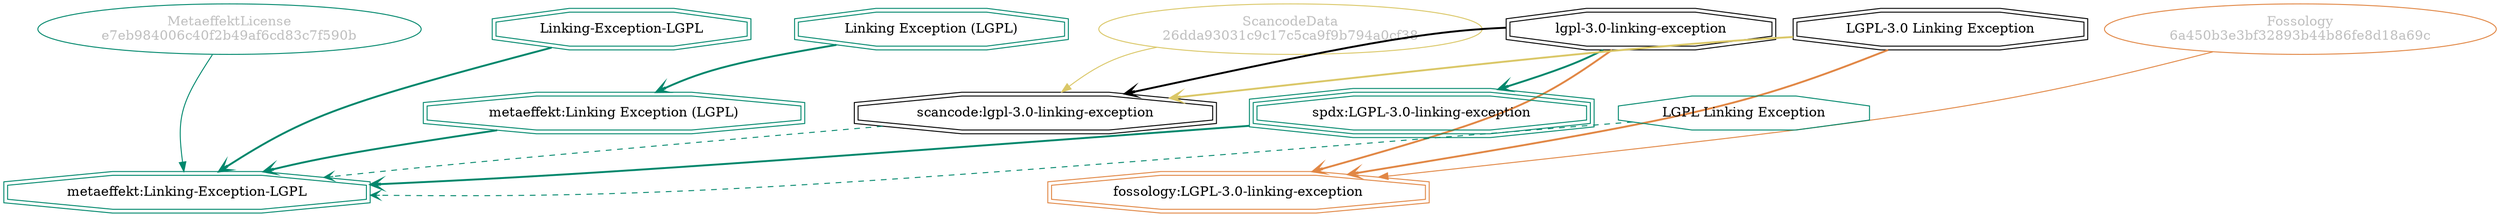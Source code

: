 strict digraph {
    node [shape=box];
    graph [splines=curved];
    18434 [label="ScancodeData\n26dda93031c9c17c5ca9f9b794a0cf38"
          ,fontcolor=gray
          ,color="#dac767"
          ,fillcolor="beige;1"
          ,shape=ellipse];
    18435 [label="scancode:lgpl-3.0-linking-exception"
          ,shape=doubleoctagon];
    18436 [label="lgpl-3.0-linking-exception"
          ,shape=doubleoctagon];
    18437 [label="LGPL-3.0 Linking Exception"
          ,shape=doubleoctagon];
    28195 [label="Fossology\n6a450b3e3bf32893b44b86fe8d18a69c"
          ,fontcolor=gray
          ,color="#e18745"
          ,fillcolor="beige;1"
          ,shape=ellipse];
    28196 [label="fossology:LGPL-3.0-linking-exception"
          ,color="#e18745"
          ,shape=doubleoctagon];
    44425 [label="MetaeffektLicense\ne7eb984006c40f2b49af6cd83c7f590b"
          ,fontcolor=gray
          ,color="#00876c"
          ,fillcolor="beige;1"
          ,shape=ellipse];
    44426 [label="metaeffekt:Linking-Exception-LGPL"
          ,color="#00876c"
          ,shape=doubleoctagon];
    44427 [label="Linking-Exception-LGPL"
          ,color="#00876c"
          ,shape=doubleoctagon];
    44428 [label="metaeffekt:Linking Exception (LGPL)"
          ,color="#00876c"
          ,shape=doubleoctagon];
    44429 [label="Linking Exception (LGPL)"
          ,color="#00876c"
          ,shape=doubleoctagon];
    44430 [label="spdx:LGPL-3.0-linking-exception"
          ,color="#00876c"
          ,shape=tripleoctagon];
    44431 [label="LGPL Linking Exception"
          ,color="#00876c"
          ,shape=octagon];
    18434 -> 18435 [weight=0.5
                   ,color="#dac767"];
    18435 -> 44426 [style=dashed
                   ,arrowhead=vee
                   ,weight=0.5
                   ,color="#00876c"];
    18436 -> 18435 [style=bold
                   ,arrowhead=vee
                   ,weight=0.7];
    18436 -> 28196 [style=bold
                   ,arrowhead=vee
                   ,weight=0.7
                   ,color="#e18745"];
    18436 -> 44430 [style=bold
                   ,arrowhead=vee
                   ,weight=0.7
                   ,color="#00876c"];
    18437 -> 18435 [style=bold
                   ,arrowhead=vee
                   ,weight=0.7
                   ,color="#dac767"];
    18437 -> 28196 [style=bold
                   ,arrowhead=vee
                   ,weight=0.7
                   ,color="#e18745"];
    28195 -> 28196 [weight=0.5
                   ,color="#e18745"];
    44425 -> 44426 [weight=0.5
                   ,color="#00876c"];
    44427 -> 44426 [style=bold
                   ,arrowhead=vee
                   ,weight=0.7
                   ,color="#00876c"];
    44428 -> 44426 [style=bold
                   ,arrowhead=vee
                   ,weight=0.7
                   ,color="#00876c"];
    44429 -> 44428 [style=bold
                   ,arrowhead=vee
                   ,weight=0.7
                   ,color="#00876c"];
    44430 -> 44426 [style=bold
                   ,arrowhead=vee
                   ,weight=0.7
                   ,color="#00876c"];
    44431 -> 44426 [style=dashed
                   ,arrowhead=vee
                   ,weight=0.5
                   ,color="#00876c"];
}
